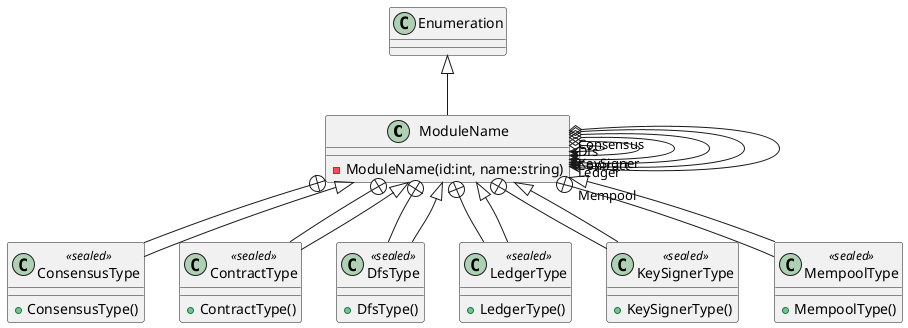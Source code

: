 @startuml
class ModuleName {
    - ModuleName(id:int, name:string)
}
class ConsensusType <<sealed>> {
    + ConsensusType()
}
class ContractType <<sealed>> {
    + ContractType()
}
class DfsType <<sealed>> {
    + DfsType()
}
class LedgerType <<sealed>> {
    + LedgerType()
}
class KeySignerType <<sealed>> {
    + KeySignerType()
}
class MempoolType <<sealed>> {
    + MempoolType()
}
Enumeration <|-- ModuleName
ModuleName o-> "Consensus" ModuleName
ModuleName o-> "Contract" ModuleName
ModuleName o-> "Dfs" ModuleName
ModuleName o-> "Ledger" ModuleName
ModuleName o-> "KeySigner" ModuleName
ModuleName o-> "Mempool" ModuleName
ModuleName +-- ConsensusType
ModuleName <|-- ConsensusType
ModuleName +-- ContractType
ModuleName <|-- ContractType
ModuleName +-- DfsType
ModuleName <|-- DfsType
ModuleName +-- LedgerType
ModuleName <|-- LedgerType
ModuleName +-- KeySignerType
ModuleName <|-- KeySignerType
ModuleName +-- MempoolType
ModuleName <|-- MempoolType
@enduml

